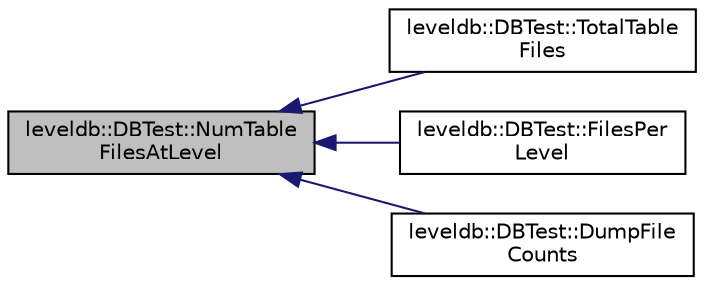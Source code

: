 digraph "leveldb::DBTest::NumTableFilesAtLevel"
{
  edge [fontname="Helvetica",fontsize="10",labelfontname="Helvetica",labelfontsize="10"];
  node [fontname="Helvetica",fontsize="10",shape=record];
  rankdir="LR";
  Node1 [label="leveldb::DBTest::NumTable\lFilesAtLevel",height=0.2,width=0.4,color="black", fillcolor="grey75", style="filled" fontcolor="black"];
  Node1 -> Node2 [dir="back",color="midnightblue",fontsize="10",style="solid",fontname="Helvetica"];
  Node2 [label="leveldb::DBTest::TotalTable\lFiles",height=0.2,width=0.4,color="black", fillcolor="white", style="filled",URL="$classleveldb_1_1_d_b_test.html#a05fa745351a41ecc0165b391a605b79e"];
  Node1 -> Node3 [dir="back",color="midnightblue",fontsize="10",style="solid",fontname="Helvetica"];
  Node3 [label="leveldb::DBTest::FilesPer\lLevel",height=0.2,width=0.4,color="black", fillcolor="white", style="filled",URL="$classleveldb_1_1_d_b_test.html#a0e4d6292bcbe450d34b558d48a51a331"];
  Node1 -> Node4 [dir="back",color="midnightblue",fontsize="10",style="solid",fontname="Helvetica"];
  Node4 [label="leveldb::DBTest::DumpFile\lCounts",height=0.2,width=0.4,color="black", fillcolor="white", style="filled",URL="$classleveldb_1_1_d_b_test.html#ad045c5203b4ea785ab335ffc3ea833b3"];
}
